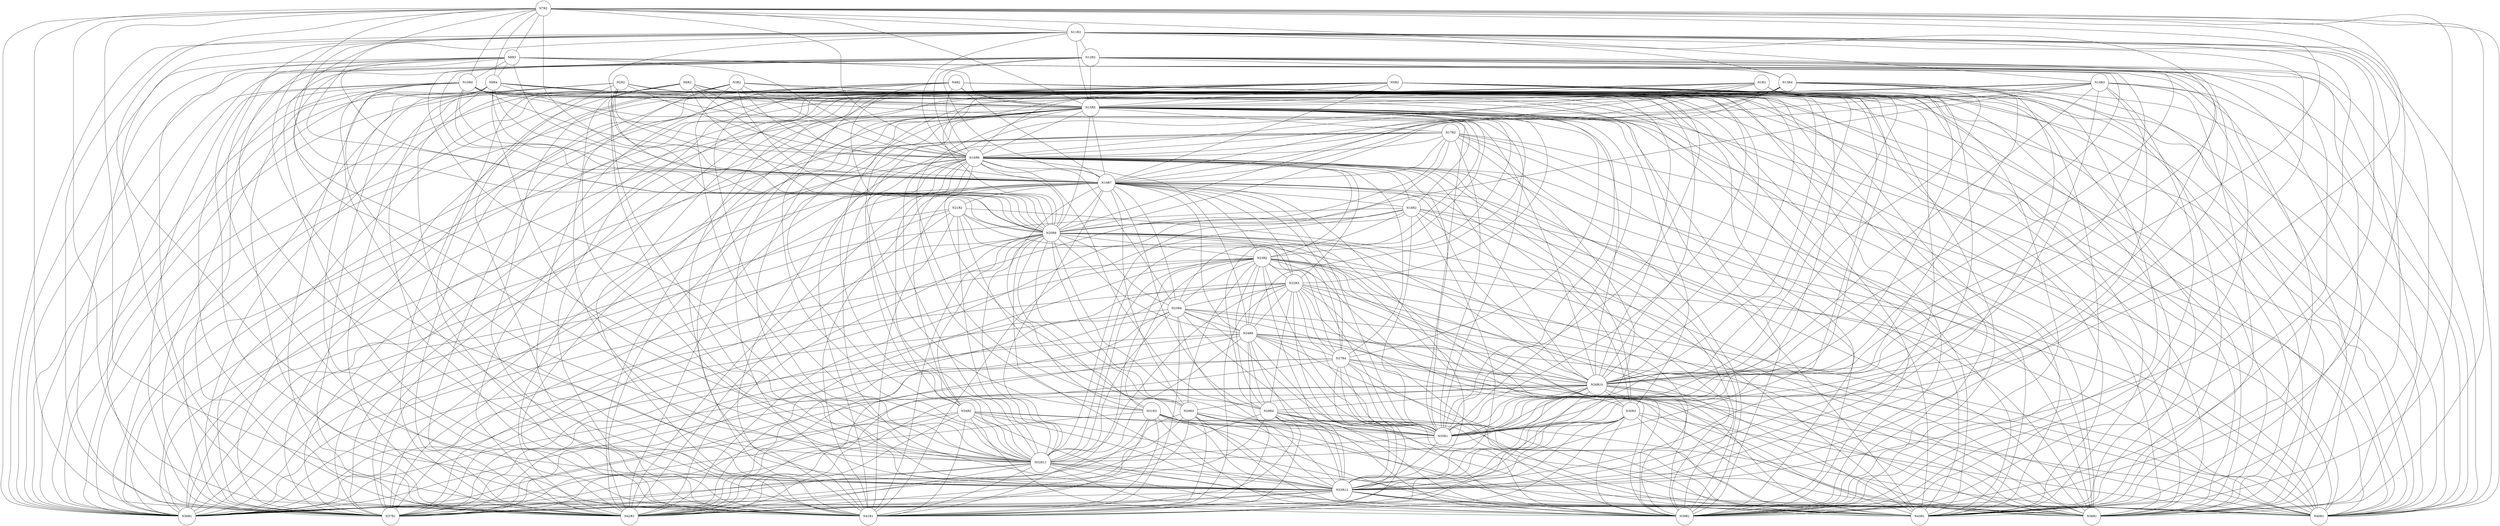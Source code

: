 graph ig {
    node [shape = circle];
    N1R2;
    N2R2;
    N3R2;
    N4R2;
    N5R2;
    N6R2;
    N7R2;
    N8R3;
    N9R4;
    N10R4;
    N11R3;
    N12R2;
    N13R4;
    N14R3;
    N15R5;
    N17R2;
    N16R6;
    N19R7;
    N18R2;
    N21R2;
    N20R8;
    N23R2;
    N22R3;
    N25R4;
    N24R9;
    N27R4;
    N26R10;
    N29R3;
    N28R4;
    N31R3;
    N30R3;
    N34R2;
    N35R1;
    N32R11;
    N33R12;
    N38R1;
    N39R1;
    N36R1;
    N37R1;
    N42R1;
    N43R1;
    N40R1;
    N41R1;
    N1R2 -- N41R1;
    N1R2 -- N37R1;
    N1R2 -- N42R1;
    N1R2 -- N39R1;
    N1R2 -- N36R1;
    N1R2 -- N43R1;
    N1R2 -- N40R1;
    N1R2 -- N38R1;
    N1R2 -- N15R5;
    N1R2 -- N16R6;
    N1R2 -- N19R7;
    N1R2 -- N20R8;
    N1R2 -- N26R10;
    N1R2 -- N35R1;
    N1R2 -- N32R11;
    N1R2 -- N33R12;
    N2R2 -- N41R1;
    N2R2 -- N37R1;
    N2R2 -- N42R1;
    N2R2 -- N39R1;
    N2R2 -- N36R1;
    N2R2 -- N43R1;
    N2R2 -- N40R1;
    N2R2 -- N38R1;
    N2R2 -- N15R5;
    N2R2 -- N16R6;
    N2R2 -- N19R7;
    N2R2 -- N20R8;
    N2R2 -- N26R10;
    N2R2 -- N35R1;
    N2R2 -- N32R11;
    N2R2 -- N33R12;
    N3R2 -- N41R1;
    N3R2 -- N37R1;
    N3R2 -- N42R1;
    N3R2 -- N39R1;
    N3R2 -- N36R1;
    N3R2 -- N43R1;
    N3R2 -- N40R1;
    N3R2 -- N38R1;
    N3R2 -- N15R5;
    N3R2 -- N16R6;
    N3R2 -- N19R7;
    N3R2 -- N20R8;
    N3R2 -- N26R10;
    N3R2 -- N35R1;
    N3R2 -- N32R11;
    N3R2 -- N33R12;
    N4R2 -- N41R1;
    N4R2 -- N37R1;
    N4R2 -- N42R1;
    N4R2 -- N39R1;
    N4R2 -- N36R1;
    N4R2 -- N43R1;
    N4R2 -- N40R1;
    N4R2 -- N38R1;
    N4R2 -- N15R5;
    N4R2 -- N16R6;
    N4R2 -- N19R7;
    N4R2 -- N20R8;
    N4R2 -- N26R10;
    N4R2 -- N35R1;
    N4R2 -- N32R11;
    N4R2 -- N33R12;
    N5R2 -- N41R1;
    N5R2 -- N37R1;
    N5R2 -- N42R1;
    N5R2 -- N39R1;
    N5R2 -- N36R1;
    N5R2 -- N43R1;
    N5R2 -- N40R1;
    N5R2 -- N38R1;
    N5R2 -- N15R5;
    N5R2 -- N16R6;
    N5R2 -- N19R7;
    N5R2 -- N20R8;
    N5R2 -- N26R10;
    N5R2 -- N35R1;
    N5R2 -- N32R11;
    N5R2 -- N33R12;
    N6R2 -- N41R1;
    N6R2 -- N37R1;
    N6R2 -- N42R1;
    N6R2 -- N39R1;
    N6R2 -- N36R1;
    N6R2 -- N40R1;
    N6R2 -- N43R1;
    N6R2 -- N38R1;
    N6R2 -- N15R5;
    N6R2 -- N16R6;
    N6R2 -- N19R7;
    N6R2 -- N20R8;
    N6R2 -- N26R10;
    N6R2 -- N35R1;
    N6R2 -- N32R11;
    N6R2 -- N33R12;
    N7R2 -- N41R1;
    N7R2 -- N37R1;
    N7R2 -- N39R1;
    N7R2 -- N36R1;
    N7R2 -- N40R1;
    N7R2 -- N42R1;
    N7R2 -- N43R1;
    N7R2 -- N38R1;
    N7R2 -- N8R3;
    N7R2 -- N9R4;
    N7R2 -- N10R4;
    N7R2 -- N11R3;
    N7R2 -- N14R3;
    N7R2 -- N15R5;
    N7R2 -- N16R6;
    N7R2 -- N19R7;
    N7R2 -- N20R8;
    N7R2 -- N26R10;
    N7R2 -- N35R1;
    N7R2 -- N32R11;
    N7R2 -- N33R12;
    N8R3 -- N41R1;
    N8R3 -- N37R1;
    N8R3 -- N38R1;
    N8R3 -- N39R1;
    N8R3 -- N36R1;
    N8R3 -- N40R1;
    N8R3 -- N42R1;
    N8R3 -- N43R1;
    N8R3 -- N9R4;
    N8R3 -- N10R4;
    N8R3 -- N15R5;
    N8R3 -- N16R6;
    N8R3 -- N19R7;
    N8R3 -- N20R8;
    N8R3 -- N26R10;
    N8R3 -- N35R1;
    N8R3 -- N32R11;
    N8R3 -- N33R12;
    N9R4 -- N41R1;
    N9R4 -- N37R1;
    N9R4 -- N38R1;
    N9R4 -- N39R1;
    N9R4 -- N36R1;
    N9R4 -- N40R1;
    N9R4 -- N42R1;
    N9R4 -- N43R1;
    N9R4 -- N15R5;
    N9R4 -- N16R6;
    N9R4 -- N19R7;
    N9R4 -- N20R8;
    N9R4 -- N26R10;
    N9R4 -- N35R1;
    N9R4 -- N32R11;
    N9R4 -- N33R12;
    N10R4 -- N37R1;
    N10R4 -- N39R1;
    N10R4 -- N36R1;
    N10R4 -- N40R1;
    N10R4 -- N38R1;
    N10R4 -- N41R1;
    N10R4 -- N42R1;
    N10R4 -- N43R1;
    N10R4 -- N15R5;
    N10R4 -- N16R6;
    N10R4 -- N19R7;
    N10R4 -- N20R8;
    N10R4 -- N26R10;
    N10R4 -- N35R1;
    N10R4 -- N32R11;
    N10R4 -- N33R12;
    N11R3 -- N36R1;
    N11R3 -- N41R1;
    N11R3 -- N37R1;
    N11R3 -- N42R1;
    N11R3 -- N38R1;
    N11R3 -- N39R1;
    N11R3 -- N43R1;
    N11R3 -- N40R1;
    N11R3 -- N12R2;
    N11R3 -- N13R4;
    N11R3 -- N15R5;
    N11R3 -- N16R6;
    N11R3 -- N19R7;
    N11R3 -- N20R8;
    N11R3 -- N26R10;
    N11R3 -- N35R1;
    N11R3 -- N32R11;
    N11R3 -- N33R12;
    N12R2 -- N41R1;
    N12R2 -- N37R1;
    N12R2 -- N42R1;
    N12R2 -- N38R1;
    N12R2 -- N39R1;
    N12R2 -- N36R1;
    N12R2 -- N43R1;
    N12R2 -- N40R1;
    N12R2 -- N13R4;
    N12R2 -- N15R5;
    N12R2 -- N16R6;
    N12R2 -- N19R7;
    N12R2 -- N20R8;
    N12R2 -- N26R10;
    N12R2 -- N35R1;
    N12R2 -- N32R11;
    N12R2 -- N33R12;
    N13R4 -- N41R1;
    N13R4 -- N37R1;
    N13R4 -- N42R1;
    N13R4 -- N38R1;
    N13R4 -- N39R1;
    N13R4 -- N36R1;
    N13R4 -- N43R1;
    N13R4 -- N40R1;
    N13R4 -- N15R5;
    N13R4 -- N16R6;
    N13R4 -- N19R7;
    N13R4 -- N20R8;
    N13R4 -- N26R10;
    N13R4 -- N35R1;
    N13R4 -- N32R11;
    N13R4 -- N33R12;
    N14R3 -- N37R1;
    N14R3 -- N39R1;
    N14R3 -- N36R1;
    N14R3 -- N38R1;
    N14R3 -- N41R1;
    N14R3 -- N42R1;
    N14R3 -- N43R1;
    N14R3 -- N40R1;
    N14R3 -- N15R5;
    N14R3 -- N16R6;
    N14R3 -- N19R7;
    N14R3 -- N20R8;
    N14R3 -- N26R10;
    N14R3 -- N35R1;
    N14R3 -- N33R12;
    N15R5 -- N41R1;
    N15R5 -- N37R1;
    N15R5 -- N39R1;
    N15R5 -- N36R1;
    N15R5 -- N42R1;
    N15R5 -- N38R1;
    N15R5 -- N43R1;
    N15R5 -- N40R1;
    N15R5 -- N17R2;
    N15R5 -- N16R6;
    N15R5 -- N19R7;
    N15R5 -- N18R2;
    N15R5 -- N20R8;
    N15R5 -- N23R2;
    N15R5 -- N22R3;
    N15R5 -- N25R4;
    N15R5 -- N24R9;
    N15R5 -- N27R4;
    N15R5 -- N26R10;
    N15R5 -- N29R3;
    N15R5 -- N28R4;
    N15R5 -- N31R3;
    N15R5 -- N30R3;
    N15R5 -- N34R2;
    N15R5 -- N35R1;
    N15R5 -- N32R11;
    N15R5 -- N33R12;
    N17R2 -- N41R1;
    N17R2 -- N37R1;
    N17R2 -- N39R1;
    N17R2 -- N36R1;
    N17R2 -- N42R1;
    N17R2 -- N38R1;
    N17R2 -- N43R1;
    N17R2 -- N40R1;
    N17R2 -- N16R6;
    N17R2 -- N19R7;
    N17R2 -- N20R8;
    N17R2 -- N35R1;
    N17R2 -- N32R11;
    N17R2 -- N33R12;
    N16R6 -- N41R1;
    N16R6 -- N37R1;
    N16R6 -- N39R1;
    N16R6 -- N36R1;
    N16R6 -- N42R1;
    N16R6 -- N38R1;
    N16R6 -- N43R1;
    N16R6 -- N40R1;
    N16R6 -- N19R7;
    N16R6 -- N18R2;
    N16R6 -- N20R8;
    N16R6 -- N23R2;
    N16R6 -- N22R3;
    N16R6 -- N25R4;
    N16R6 -- N24R9;
    N16R6 -- N27R4;
    N16R6 -- N26R10;
    N16R6 -- N29R3;
    N16R6 -- N28R4;
    N16R6 -- N31R3;
    N16R6 -- N30R3;
    N16R6 -- N34R2;
    N16R6 -- N35R1;
    N16R6 -- N32R11;
    N16R6 -- N33R12;
    N19R7 -- N37R1;
    N19R7 -- N41R1;
    N19R7 -- N39R1;
    N19R7 -- N42R1;
    N19R7 -- N36R1;
    N19R7 -- N38R1;
    N19R7 -- N18R2;
    N19R7 -- N21R2;
    N19R7 -- N20R8;
    N19R7 -- N23R2;
    N19R7 -- N22R3;
    N19R7 -- N25R4;
    N19R7 -- N24R9;
    N19R7 -- N27R4;
    N19R7 -- N26R10;
    N19R7 -- N29R3;
    N19R7 -- N28R4;
    N19R7 -- N31R3;
    N19R7 -- N30R3;
    N19R7 -- N34R2;
    N19R7 -- N35R1;
    N19R7 -- N32R11;
    N19R7 -- N33R12;
    N18R2 -- N37R1;
    N18R2 -- N39R1;
    N18R2 -- N36R1;
    N18R2 -- N42R1;
    N18R2 -- N38R1;
    N18R2 -- N41R1;
    N18R2 -- N43R1;
    N18R2 -- N40R1;
    N18R2 -- N20R8;
    N18R2 -- N35R1;
    N18R2 -- N32R11;
    N18R2 -- N33R12;
    N21R2 -- N41R1;
    N21R2 -- N37R1;
    N21R2 -- N39R1;
    N21R2 -- N42R1;
    N21R2 -- N36R1;
    N21R2 -- N38R1;
    N21R2 -- N20R8;
    N21R2 -- N35R1;
    N21R2 -- N32R11;
    N21R2 -- N33R12;
    N20R8 -- N41R1;
    N20R8 -- N37R1;
    N20R8 -- N39R1;
    N20R8 -- N42R1;
    N20R8 -- N36R1;
    N20R8 -- N38R1;
    N20R8 -- N23R2;
    N20R8 -- N22R3;
    N20R8 -- N25R4;
    N20R8 -- N24R9;
    N20R8 -- N27R4;
    N20R8 -- N26R10;
    N20R8 -- N29R3;
    N20R8 -- N28R4;
    N20R8 -- N31R3;
    N20R8 -- N30R3;
    N20R8 -- N34R2;
    N20R8 -- N35R1;
    N20R8 -- N32R11;
    N20R8 -- N33R12;
    N23R2 -- N37R1;
    N23R2 -- N39R1;
    N23R2 -- N36R1;
    N23R2 -- N38R1;
    N23R2 -- N41R1;
    N23R2 -- N42R1;
    N23R2 -- N43R1;
    N23R2 -- N40R1;
    N23R2 -- N22R3;
    N23R2 -- N25R4;
    N23R2 -- N24R9;
    N23R2 -- N27R4;
    N23R2 -- N26R10;
    N23R2 -- N29R3;
    N23R2 -- N28R4;
    N23R2 -- N31R3;
    N23R2 -- N30R3;
    N23R2 -- N35R1;
    N23R2 -- N32R11;
    N23R2 -- N33R12;
    N22R3 -- N37R1;
    N22R3 -- N39R1;
    N22R3 -- N36R1;
    N22R3 -- N38R1;
    N22R3 -- N41R1;
    N22R3 -- N42R1;
    N22R3 -- N43R1;
    N22R3 -- N40R1;
    N22R3 -- N25R4;
    N22R3 -- N24R9;
    N22R3 -- N27R4;
    N22R3 -- N26R10;
    N22R3 -- N28R4;
    N22R3 -- N35R1;
    N22R3 -- N32R11;
    N22R3 -- N33R12;
    N25R4 -- N37R1;
    N25R4 -- N39R1;
    N25R4 -- N36R1;
    N25R4 -- N38R1;
    N25R4 -- N41R1;
    N25R4 -- N42R1;
    N25R4 -- N43R1;
    N25R4 -- N40R1;
    N25R4 -- N24R9;
    N25R4 -- N35R1;
    N25R4 -- N32R11;
    N25R4 -- N33R12;
    N24R9 -- N37R1;
    N24R9 -- N39R1;
    N24R9 -- N36R1;
    N24R9 -- N38R1;
    N24R9 -- N41R1;
    N24R9 -- N42R1;
    N24R9 -- N43R1;
    N24R9 -- N40R1;
    N24R9 -- N27R4;
    N24R9 -- N26R10;
    N24R9 -- N28R4;
    N24R9 -- N35R1;
    N24R9 -- N32R11;
    N24R9 -- N33R12;
    N27R4 -- N37R1;
    N27R4 -- N39R1;
    N27R4 -- N36R1;
    N27R4 -- N38R1;
    N27R4 -- N41R1;
    N27R4 -- N42R1;
    N27R4 -- N43R1;
    N27R4 -- N40R1;
    N27R4 -- N26R10;
    N27R4 -- N35R1;
    N27R4 -- N33R12;
    N26R10 -- N37R1;
    N26R10 -- N39R1;
    N26R10 -- N36R1;
    N26R10 -- N38R1;
    N26R10 -- N41R1;
    N26R10 -- N42R1;
    N26R10 -- N43R1;
    N26R10 -- N40R1;
    N26R10 -- N29R3;
    N26R10 -- N28R4;
    N26R10 -- N30R3;
    N26R10 -- N35R1;
    N26R10 -- N32R11;
    N26R10 -- N33R12;
    N29R3 -- N37R1;
    N29R3 -- N36R1;
    N29R3 -- N38R1;
    N29R3 -- N41R1;
    N29R3 -- N42R1;
    N29R3 -- N39R1;
    N29R3 -- N43R1;
    N29R3 -- N40R1;
    N29R3 -- N35R1;
    N29R3 -- N33R12;
    N28R4 -- N37R1;
    N28R4 -- N36R1;
    N28R4 -- N38R1;
    N28R4 -- N41R1;
    N28R4 -- N42R1;
    N28R4 -- N39R1;
    N28R4 -- N43R1;
    N28R4 -- N40R1;
    N28R4 -- N35R1;
    N28R4 -- N33R12;
    N31R3 -- N38R1;
    N31R3 -- N41R1;
    N31R3 -- N37R1;
    N31R3 -- N42R1;
    N31R3 -- N39R1;
    N31R3 -- N36R1;
    N31R3 -- N43R1;
    N31R3 -- N40R1;
    N31R3 -- N35R1;
    N31R3 -- N33R12;
    N30R3 -- N36R1;
    N30R3 -- N38R1;
    N30R3 -- N41R1;
    N30R3 -- N37R1;
    N30R3 -- N42R1;
    N30R3 -- N39R1;
    N30R3 -- N43R1;
    N30R3 -- N40R1;
    N30R3 -- N35R1;
    N30R3 -- N33R12;
    N34R2 -- N41R1;
    N34R2 -- N37R1;
    N34R2 -- N42R1;
    N34R2 -- N38R1;
    N34R2 -- N39R1;
    N34R2 -- N36R1;
    N34R2 -- N43R1;
    N34R2 -- N40R1;
    N34R2 -- N35R1;
    N34R2 -- N32R11;
    N34R2 -- N33R12;
    N35R1 -- N32R11;
    N35R1 -- N33R12;
    N32R11 -- N38R1;
    N32R11 -- N41R1;
    N32R11 -- N37R1;
    N32R11 -- N42R1;
    N32R11 -- N39R1;
    N32R11 -- N36R1;
    N32R11 -- N43R1;
    N32R11 -- N40R1;
    N32R11 -- N33R12;
    N33R12 -- N38R1;
    N33R12 -- N41R1;
    N33R12 -- N37R1;
    N33R12 -- N42R1;
    N33R12 -- N39R1;
    N33R12 -- N36R1;
    N33R12 -- N43R1;
    N33R12 -- N40R1;
}

